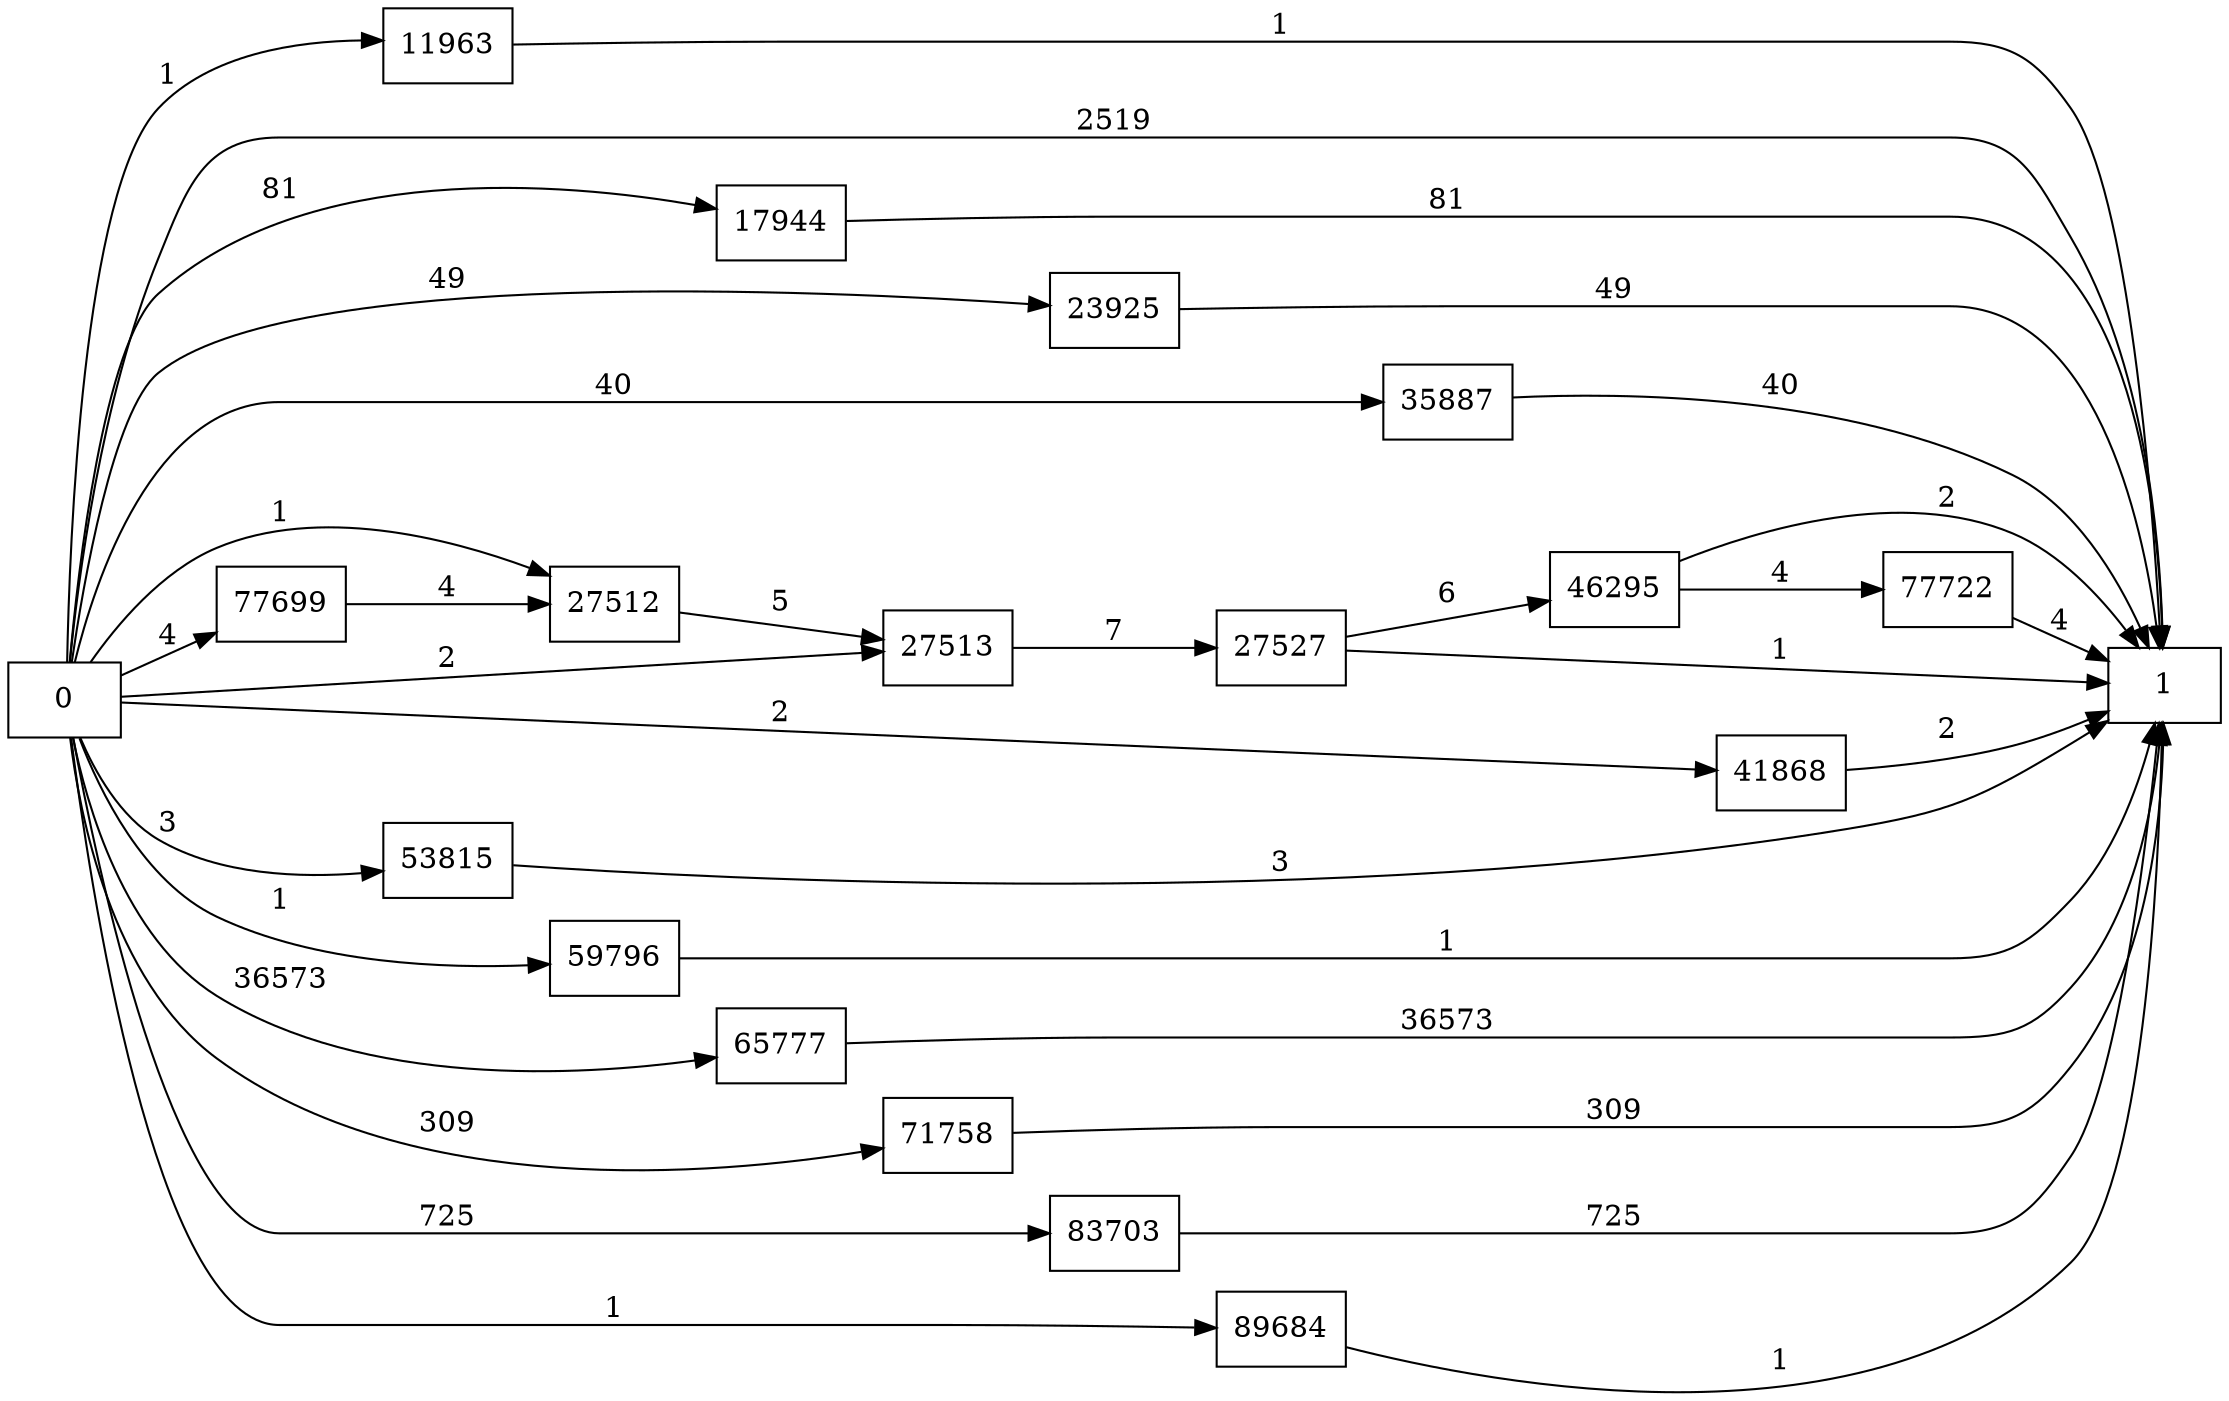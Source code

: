 digraph {
	graph [rankdir=LR]
	node [shape=rectangle]
	11963 -> 1 [label=1]
	17944 -> 1 [label=81]
	23925 -> 1 [label=49]
	27512 -> 27513 [label=5]
	27513 -> 27527 [label=7]
	27527 -> 46295 [label=6]
	27527 -> 1 [label=1]
	35887 -> 1 [label=40]
	41868 -> 1 [label=2]
	46295 -> 1 [label=2]
	46295 -> 77722 [label=4]
	53815 -> 1 [label=3]
	59796 -> 1 [label=1]
	65777 -> 1 [label=36573]
	71758 -> 1 [label=309]
	77699 -> 27512 [label=4]
	77722 -> 1 [label=4]
	83703 -> 1 [label=725]
	89684 -> 1 [label=1]
	0 -> 1 [label=2519]
	0 -> 11963 [label=1]
	0 -> 17944 [label=81]
	0 -> 23925 [label=49]
	0 -> 27512 [label=1]
	0 -> 35887 [label=40]
	0 -> 41868 [label=2]
	0 -> 27513 [label=2]
	0 -> 53815 [label=3]
	0 -> 59796 [label=1]
	0 -> 65777 [label=36573]
	0 -> 71758 [label=309]
	0 -> 77699 [label=4]
	0 -> 83703 [label=725]
	0 -> 89684 [label=1]
}
